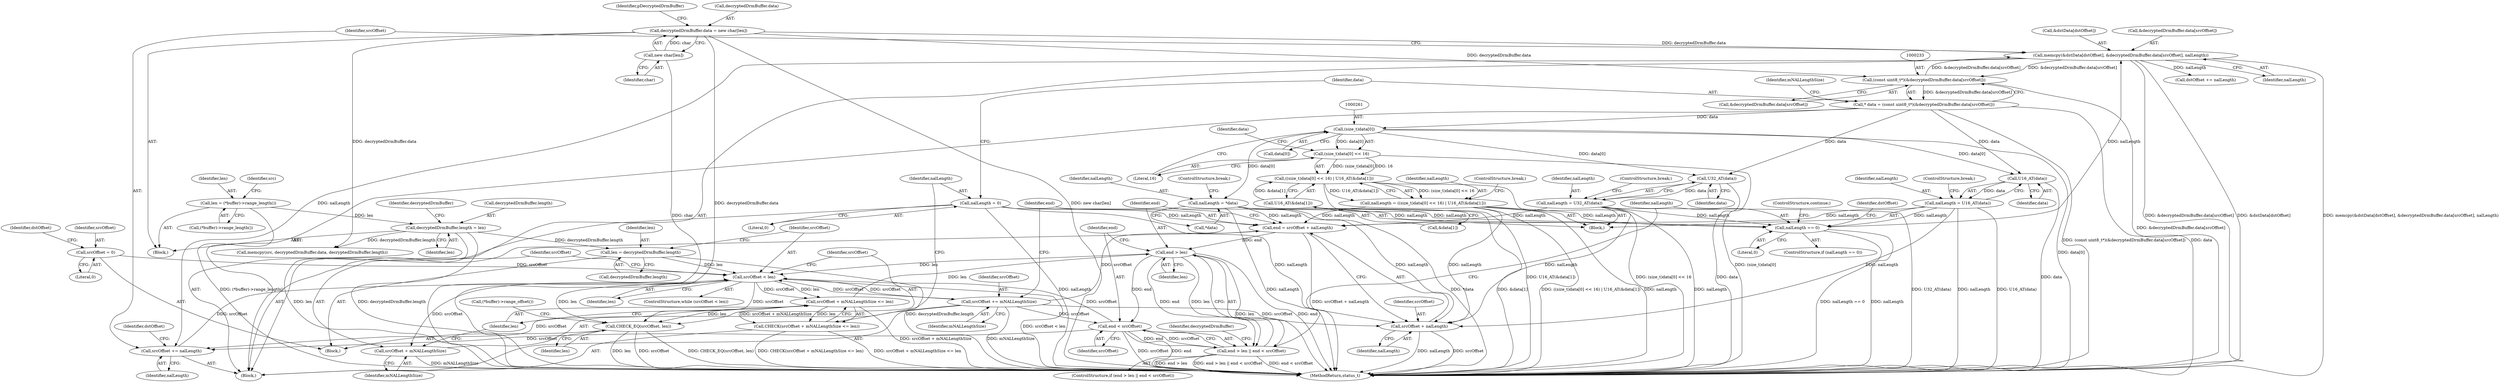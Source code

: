 digraph "0_Android_e248db02fbab2ee9162940bc19f087fd7d96cb9d@integer" {
"1000287" [label="(Call,end = srcOffset + nalLength)"];
"1000283" [label="(Call,srcOffset += mNALLengthSize)"];
"1000215" [label="(Call,srcOffset < len)"];
"1000364" [label="(Call,srcOffset += nalLength)"];
"1000352" [label="(Call,memcpy(&dstData[dstOffset], &decryptedDrmBuffer.data[srcOffset], nalLength))"];
"1000232" [label="(Call,(const uint8_t*)(&decryptedDrmBuffer.data[srcOffset]))"];
"1000136" [label="(Call,decryptedDrmBuffer.data = new char[len])"];
"1000140" [label="(Call,new char[len])"];
"1000317" [label="(Call,nalLength == 0)"];
"1000273" [label="(Call,nalLength = U32_AT(data))"];
"1000275" [label="(Call,U32_AT(data))"];
"1000230" [label="(Call,* data = (const uint8_t*)(&decryptedDrmBuffer.data[srcOffset]))"];
"1000260" [label="(Call,(size_t)data[0])"];
"1000256" [label="(Call,nalLength = ((size_t)data[0] << 16) | U16_AT(&data[1]))"];
"1000258" [label="(Call,((size_t)data[0] << 16) | U16_AT(&data[1]))"];
"1000259" [label="(Call,(size_t)data[0] << 16)"];
"1000266" [label="(Call,U16_AT(&data[1]))"];
"1000244" [label="(Call,nalLength = *data)"];
"1000250" [label="(Call,nalLength = U16_AT(data))"];
"1000252" [label="(Call,U16_AT(data))"];
"1000226" [label="(Call,nalLength = 0)"];
"1000297" [label="(Call,end < srcOffset)"];
"1000294" [label="(Call,end > len)"];
"1000287" [label="(Call,end = srcOffset + nalLength)"];
"1000220" [label="(Call,srcOffset + mNALLengthSize <= len)"];
"1000202" [label="(Call,srcOffset = 0)"];
"1000209" [label="(Call,len = decryptedDrmBuffer.length)"];
"1000131" [label="(Call,decryptedDrmBuffer.length = len)"];
"1000118" [label="(Call,len = (*buffer)->range_length())"];
"1000219" [label="(Call,CHECK(srcOffset + mNALLengthSize <= len))"];
"1000370" [label="(Call,CHECK_EQ(srcOffset, len))"];
"1000221" [label="(Call,srcOffset + mNALLengthSize)"];
"1000289" [label="(Call,srcOffset + nalLength)"];
"1000293" [label="(Call,end > len || end < srcOffset)"];
"1000203" [label="(Identifier,srcOffset)"];
"1000246" [label="(Call,*data)"];
"1000248" [label="(ControlStructure,break;)"];
"1000232" [label="(Call,(const uint8_t*)(&decryptedDrmBuffer.data[srcOffset]))"];
"1000296" [label="(Identifier,len)"];
"1000292" [label="(ControlStructure,if (end > len || end < srcOffset))"];
"1000257" [label="(Identifier,nalLength)"];
"1000298" [label="(Identifier,end)"];
"1000252" [label="(Call,U16_AT(data))"];
"1000262" [label="(Call,data[0])"];
"1000204" [label="(Literal,0)"];
"1000194" [label="(Block,)"];
"1000367" [label="(Call,dstOffset += nalLength)"];
"1000131" [label="(Call,decryptedDrmBuffer.length = len)"];
"1000215" [label="(Call,srcOffset < len)"];
"1000363" [label="(Identifier,nalLength)"];
"1000366" [label="(Identifier,nalLength)"];
"1000245" [label="(Identifier,nalLength)"];
"1000224" [label="(Identifier,len)"];
"1000271" [label="(ControlStructure,break;)"];
"1000140" [label="(Call,new char[len])"];
"1000276" [label="(Identifier,data)"];
"1000269" [label="(Identifier,data)"];
"1000141" [label="(Identifier,char)"];
"1000295" [label="(Identifier,end)"];
"1000136" [label="(Call,decryptedDrmBuffer.data = new char[len])"];
"1000284" [label="(Identifier,srcOffset)"];
"1000103" [label="(Block,)"];
"1000223" [label="(Identifier,mNALLengthSize)"];
"1000291" [label="(Identifier,nalLength)"];
"1000207" [label="(Identifier,dstOffset)"];
"1000138" [label="(Identifier,decryptedDrmBuffer)"];
"1000277" [label="(ControlStructure,break;)"];
"1000260" [label="(Call,(size_t)data[0])"];
"1000287" [label="(Call,end = srcOffset + nalLength)"];
"1000244" [label="(Call,nalLength = *data)"];
"1000251" [label="(Identifier,nalLength)"];
"1000221" [label="(Call,srcOffset + mNALLengthSize)"];
"1000144" [label="(Identifier,pDecryptedDrmBuffer)"];
"1000135" [label="(Identifier,len)"];
"1000273" [label="(Call,nalLength = U32_AT(data))"];
"1000119" [label="(Identifier,len)"];
"1000230" [label="(Call,* data = (const uint8_t*)(&decryptedDrmBuffer.data[srcOffset]))"];
"1000220" [label="(Call,srcOffset + mNALLengthSize <= len)"];
"1000217" [label="(Identifier,len)"];
"1000303" [label="(Identifier,decryptedDrmBuffer)"];
"1000289" [label="(Call,srcOffset + nalLength)"];
"1000371" [label="(Identifier,srcOffset)"];
"1000299" [label="(Identifier,srcOffset)"];
"1000226" [label="(Call,nalLength = 0)"];
"1000290" [label="(Identifier,srcOffset)"];
"1000267" [label="(Call,&data[1])"];
"1000372" [label="(Identifier,len)"];
"1000368" [label="(Identifier,dstOffset)"];
"1000218" [label="(Block,)"];
"1000210" [label="(Identifier,len)"];
"1000123" [label="(Identifier,src)"];
"1000219" [label="(Call,CHECK(srcOffset + mNALLengthSize <= len))"];
"1000202" [label="(Call,srcOffset = 0)"];
"1000316" [label="(ControlStructure,if (nalLength == 0))"];
"1000137" [label="(Call,decryptedDrmBuffer.data)"];
"1000374" [label="(Call,(*buffer)->range_offset())"];
"1000250" [label="(Call,nalLength = U16_AT(data))"];
"1000297" [label="(Call,end < srcOffset)"];
"1000285" [label="(Identifier,mNALLengthSize)"];
"1000222" [label="(Identifier,srcOffset)"];
"1000256" [label="(Call,nalLength = ((size_t)data[0] << 16) | U16_AT(&data[1]))"];
"1000231" [label="(Identifier,data)"];
"1000357" [label="(Call,&decryptedDrmBuffer.data[srcOffset])"];
"1000254" [label="(ControlStructure,break;)"];
"1000234" [label="(Call,&decryptedDrmBuffer.data[srcOffset])"];
"1000211" [label="(Call,decryptedDrmBuffer.length)"];
"1000209" [label="(Call,len = decryptedDrmBuffer.length)"];
"1000317" [label="(Call,nalLength == 0)"];
"1000259" [label="(Call,(size_t)data[0] << 16)"];
"1000321" [label="(ControlStructure,continue;)"];
"1000118" [label="(Call,len = (*buffer)->range_length())"];
"1000365" [label="(Identifier,srcOffset)"];
"1000378" [label="(Call,memcpy(src, decryptedDrmBuffer.data, decryptedDrmBuffer.length))"];
"1000275" [label="(Call,U32_AT(data))"];
"1000120" [label="(Call,(*buffer)->range_length())"];
"1000352" [label="(Call,memcpy(&dstData[dstOffset], &decryptedDrmBuffer.data[srcOffset], nalLength))"];
"1000283" [label="(Call,srcOffset += mNALLengthSize)"];
"1000258" [label="(Call,((size_t)data[0] << 16) | U16_AT(&data[1]))"];
"1000216" [label="(Identifier,srcOffset)"];
"1000318" [label="(Identifier,nalLength)"];
"1000319" [label="(Literal,0)"];
"1000325" [label="(Identifier,dstOffset)"];
"1000132" [label="(Call,decryptedDrmBuffer.length)"];
"1000353" [label="(Call,&dstData[dstOffset])"];
"1000242" [label="(Block,)"];
"1000406" [label="(MethodReturn,status_t)"];
"1000265" [label="(Literal,16)"];
"1000294" [label="(Call,end > len)"];
"1000274" [label="(Identifier,nalLength)"];
"1000241" [label="(Identifier,mNALLengthSize)"];
"1000227" [label="(Identifier,nalLength)"];
"1000293" [label="(Call,end > len || end < srcOffset)"];
"1000288" [label="(Identifier,end)"];
"1000228" [label="(Literal,0)"];
"1000364" [label="(Call,srcOffset += nalLength)"];
"1000253" [label="(Identifier,data)"];
"1000266" [label="(Call,U16_AT(&data[1]))"];
"1000214" [label="(ControlStructure,while (srcOffset < len))"];
"1000370" [label="(Call,CHECK_EQ(srcOffset, len))"];
"1000287" -> "1000218"  [label="AST: "];
"1000287" -> "1000289"  [label="CFG: "];
"1000288" -> "1000287"  [label="AST: "];
"1000289" -> "1000287"  [label="AST: "];
"1000295" -> "1000287"  [label="CFG: "];
"1000287" -> "1000406"  [label="DDG: srcOffset + nalLength"];
"1000283" -> "1000287"  [label="DDG: srcOffset"];
"1000273" -> "1000287"  [label="DDG: nalLength"];
"1000256" -> "1000287"  [label="DDG: nalLength"];
"1000244" -> "1000287"  [label="DDG: nalLength"];
"1000250" -> "1000287"  [label="DDG: nalLength"];
"1000226" -> "1000287"  [label="DDG: nalLength"];
"1000287" -> "1000294"  [label="DDG: end"];
"1000283" -> "1000218"  [label="AST: "];
"1000283" -> "1000285"  [label="CFG: "];
"1000284" -> "1000283"  [label="AST: "];
"1000285" -> "1000283"  [label="AST: "];
"1000288" -> "1000283"  [label="CFG: "];
"1000283" -> "1000406"  [label="DDG: mNALLengthSize"];
"1000283" -> "1000215"  [label="DDG: srcOffset"];
"1000215" -> "1000283"  [label="DDG: srcOffset"];
"1000283" -> "1000289"  [label="DDG: srcOffset"];
"1000283" -> "1000297"  [label="DDG: srcOffset"];
"1000283" -> "1000364"  [label="DDG: srcOffset"];
"1000215" -> "1000214"  [label="AST: "];
"1000215" -> "1000217"  [label="CFG: "];
"1000216" -> "1000215"  [label="AST: "];
"1000217" -> "1000215"  [label="AST: "];
"1000222" -> "1000215"  [label="CFG: "];
"1000371" -> "1000215"  [label="CFG: "];
"1000215" -> "1000406"  [label="DDG: srcOffset < len"];
"1000364" -> "1000215"  [label="DDG: srcOffset"];
"1000297" -> "1000215"  [label="DDG: srcOffset"];
"1000202" -> "1000215"  [label="DDG: srcOffset"];
"1000209" -> "1000215"  [label="DDG: len"];
"1000294" -> "1000215"  [label="DDG: len"];
"1000215" -> "1000220"  [label="DDG: srcOffset"];
"1000215" -> "1000220"  [label="DDG: len"];
"1000215" -> "1000221"  [label="DDG: srcOffset"];
"1000215" -> "1000370"  [label="DDG: srcOffset"];
"1000215" -> "1000370"  [label="DDG: len"];
"1000364" -> "1000218"  [label="AST: "];
"1000364" -> "1000366"  [label="CFG: "];
"1000365" -> "1000364"  [label="AST: "];
"1000366" -> "1000364"  [label="AST: "];
"1000368" -> "1000364"  [label="CFG: "];
"1000352" -> "1000364"  [label="DDG: nalLength"];
"1000297" -> "1000364"  [label="DDG: srcOffset"];
"1000352" -> "1000218"  [label="AST: "];
"1000352" -> "1000363"  [label="CFG: "];
"1000353" -> "1000352"  [label="AST: "];
"1000357" -> "1000352"  [label="AST: "];
"1000363" -> "1000352"  [label="AST: "];
"1000365" -> "1000352"  [label="CFG: "];
"1000352" -> "1000406"  [label="DDG: &decryptedDrmBuffer.data[srcOffset]"];
"1000352" -> "1000406"  [label="DDG: &dstData[dstOffset]"];
"1000352" -> "1000406"  [label="DDG: memcpy(&dstData[dstOffset], &decryptedDrmBuffer.data[srcOffset], nalLength)"];
"1000352" -> "1000232"  [label="DDG: &decryptedDrmBuffer.data[srcOffset]"];
"1000232" -> "1000352"  [label="DDG: &decryptedDrmBuffer.data[srcOffset]"];
"1000136" -> "1000352"  [label="DDG: decryptedDrmBuffer.data"];
"1000317" -> "1000352"  [label="DDG: nalLength"];
"1000352" -> "1000367"  [label="DDG: nalLength"];
"1000232" -> "1000230"  [label="AST: "];
"1000232" -> "1000234"  [label="CFG: "];
"1000233" -> "1000232"  [label="AST: "];
"1000234" -> "1000232"  [label="AST: "];
"1000230" -> "1000232"  [label="CFG: "];
"1000232" -> "1000406"  [label="DDG: &decryptedDrmBuffer.data[srcOffset]"];
"1000232" -> "1000230"  [label="DDG: &decryptedDrmBuffer.data[srcOffset]"];
"1000136" -> "1000232"  [label="DDG: decryptedDrmBuffer.data"];
"1000136" -> "1000103"  [label="AST: "];
"1000136" -> "1000140"  [label="CFG: "];
"1000137" -> "1000136"  [label="AST: "];
"1000140" -> "1000136"  [label="AST: "];
"1000144" -> "1000136"  [label="CFG: "];
"1000136" -> "1000406"  [label="DDG: new char[len]"];
"1000136" -> "1000406"  [label="DDG: decryptedDrmBuffer.data"];
"1000140" -> "1000136"  [label="DDG: char"];
"1000136" -> "1000378"  [label="DDG: decryptedDrmBuffer.data"];
"1000140" -> "1000141"  [label="CFG: "];
"1000141" -> "1000140"  [label="AST: "];
"1000140" -> "1000406"  [label="DDG: char"];
"1000317" -> "1000316"  [label="AST: "];
"1000317" -> "1000319"  [label="CFG: "];
"1000318" -> "1000317"  [label="AST: "];
"1000319" -> "1000317"  [label="AST: "];
"1000321" -> "1000317"  [label="CFG: "];
"1000325" -> "1000317"  [label="CFG: "];
"1000317" -> "1000406"  [label="DDG: nalLength"];
"1000317" -> "1000406"  [label="DDG: nalLength == 0"];
"1000273" -> "1000317"  [label="DDG: nalLength"];
"1000256" -> "1000317"  [label="DDG: nalLength"];
"1000244" -> "1000317"  [label="DDG: nalLength"];
"1000250" -> "1000317"  [label="DDG: nalLength"];
"1000226" -> "1000317"  [label="DDG: nalLength"];
"1000273" -> "1000242"  [label="AST: "];
"1000273" -> "1000275"  [label="CFG: "];
"1000274" -> "1000273"  [label="AST: "];
"1000275" -> "1000273"  [label="AST: "];
"1000277" -> "1000273"  [label="CFG: "];
"1000273" -> "1000406"  [label="DDG: U32_AT(data)"];
"1000273" -> "1000406"  [label="DDG: nalLength"];
"1000275" -> "1000273"  [label="DDG: data"];
"1000273" -> "1000289"  [label="DDG: nalLength"];
"1000275" -> "1000276"  [label="CFG: "];
"1000276" -> "1000275"  [label="AST: "];
"1000275" -> "1000406"  [label="DDG: data"];
"1000230" -> "1000275"  [label="DDG: data"];
"1000260" -> "1000275"  [label="DDG: data[0]"];
"1000230" -> "1000218"  [label="AST: "];
"1000231" -> "1000230"  [label="AST: "];
"1000241" -> "1000230"  [label="CFG: "];
"1000230" -> "1000406"  [label="DDG: data"];
"1000230" -> "1000406"  [label="DDG: (const uint8_t*)(&decryptedDrmBuffer.data[srcOffset])"];
"1000230" -> "1000252"  [label="DDG: data"];
"1000230" -> "1000260"  [label="DDG: data"];
"1000260" -> "1000259"  [label="AST: "];
"1000260" -> "1000262"  [label="CFG: "];
"1000261" -> "1000260"  [label="AST: "];
"1000262" -> "1000260"  [label="AST: "];
"1000265" -> "1000260"  [label="CFG: "];
"1000260" -> "1000406"  [label="DDG: data[0]"];
"1000260" -> "1000244"  [label="DDG: data[0]"];
"1000260" -> "1000252"  [label="DDG: data[0]"];
"1000260" -> "1000259"  [label="DDG: data[0]"];
"1000256" -> "1000242"  [label="AST: "];
"1000256" -> "1000258"  [label="CFG: "];
"1000257" -> "1000256"  [label="AST: "];
"1000258" -> "1000256"  [label="AST: "];
"1000271" -> "1000256"  [label="CFG: "];
"1000256" -> "1000406"  [label="DDG: ((size_t)data[0] << 16) | U16_AT(&data[1])"];
"1000256" -> "1000406"  [label="DDG: nalLength"];
"1000258" -> "1000256"  [label="DDG: (size_t)data[0] << 16"];
"1000258" -> "1000256"  [label="DDG: U16_AT(&data[1])"];
"1000256" -> "1000289"  [label="DDG: nalLength"];
"1000258" -> "1000266"  [label="CFG: "];
"1000259" -> "1000258"  [label="AST: "];
"1000266" -> "1000258"  [label="AST: "];
"1000258" -> "1000406"  [label="DDG: (size_t)data[0] << 16"];
"1000258" -> "1000406"  [label="DDG: U16_AT(&data[1])"];
"1000259" -> "1000258"  [label="DDG: (size_t)data[0]"];
"1000259" -> "1000258"  [label="DDG: 16"];
"1000266" -> "1000258"  [label="DDG: &data[1]"];
"1000259" -> "1000265"  [label="CFG: "];
"1000265" -> "1000259"  [label="AST: "];
"1000269" -> "1000259"  [label="CFG: "];
"1000259" -> "1000406"  [label="DDG: (size_t)data[0]"];
"1000266" -> "1000267"  [label="CFG: "];
"1000267" -> "1000266"  [label="AST: "];
"1000266" -> "1000406"  [label="DDG: &data[1]"];
"1000244" -> "1000242"  [label="AST: "];
"1000244" -> "1000246"  [label="CFG: "];
"1000245" -> "1000244"  [label="AST: "];
"1000246" -> "1000244"  [label="AST: "];
"1000248" -> "1000244"  [label="CFG: "];
"1000244" -> "1000406"  [label="DDG: nalLength"];
"1000244" -> "1000406"  [label="DDG: *data"];
"1000244" -> "1000289"  [label="DDG: nalLength"];
"1000250" -> "1000242"  [label="AST: "];
"1000250" -> "1000252"  [label="CFG: "];
"1000251" -> "1000250"  [label="AST: "];
"1000252" -> "1000250"  [label="AST: "];
"1000254" -> "1000250"  [label="CFG: "];
"1000250" -> "1000406"  [label="DDG: nalLength"];
"1000250" -> "1000406"  [label="DDG: U16_AT(data)"];
"1000252" -> "1000250"  [label="DDG: data"];
"1000250" -> "1000289"  [label="DDG: nalLength"];
"1000252" -> "1000253"  [label="CFG: "];
"1000253" -> "1000252"  [label="AST: "];
"1000252" -> "1000406"  [label="DDG: data"];
"1000226" -> "1000218"  [label="AST: "];
"1000226" -> "1000228"  [label="CFG: "];
"1000227" -> "1000226"  [label="AST: "];
"1000228" -> "1000226"  [label="AST: "];
"1000231" -> "1000226"  [label="CFG: "];
"1000226" -> "1000406"  [label="DDG: nalLength"];
"1000226" -> "1000289"  [label="DDG: nalLength"];
"1000297" -> "1000293"  [label="AST: "];
"1000297" -> "1000299"  [label="CFG: "];
"1000298" -> "1000297"  [label="AST: "];
"1000299" -> "1000297"  [label="AST: "];
"1000293" -> "1000297"  [label="CFG: "];
"1000297" -> "1000406"  [label="DDG: end"];
"1000297" -> "1000406"  [label="DDG: srcOffset"];
"1000297" -> "1000293"  [label="DDG: end"];
"1000297" -> "1000293"  [label="DDG: srcOffset"];
"1000294" -> "1000297"  [label="DDG: end"];
"1000294" -> "1000293"  [label="AST: "];
"1000294" -> "1000296"  [label="CFG: "];
"1000295" -> "1000294"  [label="AST: "];
"1000296" -> "1000294"  [label="AST: "];
"1000298" -> "1000294"  [label="CFG: "];
"1000293" -> "1000294"  [label="CFG: "];
"1000294" -> "1000406"  [label="DDG: len"];
"1000294" -> "1000406"  [label="DDG: end"];
"1000294" -> "1000293"  [label="DDG: end"];
"1000294" -> "1000293"  [label="DDG: len"];
"1000220" -> "1000294"  [label="DDG: len"];
"1000220" -> "1000219"  [label="AST: "];
"1000220" -> "1000224"  [label="CFG: "];
"1000221" -> "1000220"  [label="AST: "];
"1000224" -> "1000220"  [label="AST: "];
"1000219" -> "1000220"  [label="CFG: "];
"1000220" -> "1000406"  [label="DDG: srcOffset + mNALLengthSize"];
"1000220" -> "1000219"  [label="DDG: srcOffset + mNALLengthSize"];
"1000220" -> "1000219"  [label="DDG: len"];
"1000220" -> "1000370"  [label="DDG: len"];
"1000202" -> "1000194"  [label="AST: "];
"1000202" -> "1000204"  [label="CFG: "];
"1000203" -> "1000202"  [label="AST: "];
"1000204" -> "1000202"  [label="AST: "];
"1000207" -> "1000202"  [label="CFG: "];
"1000209" -> "1000194"  [label="AST: "];
"1000209" -> "1000211"  [label="CFG: "];
"1000210" -> "1000209"  [label="AST: "];
"1000211" -> "1000209"  [label="AST: "];
"1000216" -> "1000209"  [label="CFG: "];
"1000209" -> "1000406"  [label="DDG: decryptedDrmBuffer.length"];
"1000131" -> "1000209"  [label="DDG: decryptedDrmBuffer.length"];
"1000131" -> "1000103"  [label="AST: "];
"1000131" -> "1000135"  [label="CFG: "];
"1000132" -> "1000131"  [label="AST: "];
"1000135" -> "1000131"  [label="AST: "];
"1000138" -> "1000131"  [label="CFG: "];
"1000131" -> "1000406"  [label="DDG: decryptedDrmBuffer.length"];
"1000131" -> "1000406"  [label="DDG: len"];
"1000118" -> "1000131"  [label="DDG: len"];
"1000131" -> "1000378"  [label="DDG: decryptedDrmBuffer.length"];
"1000118" -> "1000103"  [label="AST: "];
"1000118" -> "1000120"  [label="CFG: "];
"1000119" -> "1000118"  [label="AST: "];
"1000120" -> "1000118"  [label="AST: "];
"1000123" -> "1000118"  [label="CFG: "];
"1000118" -> "1000406"  [label="DDG: (*buffer)->range_length()"];
"1000219" -> "1000218"  [label="AST: "];
"1000227" -> "1000219"  [label="CFG: "];
"1000219" -> "1000406"  [label="DDG: CHECK(srcOffset + mNALLengthSize <= len)"];
"1000219" -> "1000406"  [label="DDG: srcOffset + mNALLengthSize <= len"];
"1000370" -> "1000194"  [label="AST: "];
"1000370" -> "1000372"  [label="CFG: "];
"1000371" -> "1000370"  [label="AST: "];
"1000372" -> "1000370"  [label="AST: "];
"1000374" -> "1000370"  [label="CFG: "];
"1000370" -> "1000406"  [label="DDG: CHECK_EQ(srcOffset, len)"];
"1000370" -> "1000406"  [label="DDG: len"];
"1000370" -> "1000406"  [label="DDG: srcOffset"];
"1000221" -> "1000223"  [label="CFG: "];
"1000222" -> "1000221"  [label="AST: "];
"1000223" -> "1000221"  [label="AST: "];
"1000224" -> "1000221"  [label="CFG: "];
"1000221" -> "1000406"  [label="DDG: mNALLengthSize"];
"1000289" -> "1000291"  [label="CFG: "];
"1000290" -> "1000289"  [label="AST: "];
"1000291" -> "1000289"  [label="AST: "];
"1000289" -> "1000406"  [label="DDG: nalLength"];
"1000289" -> "1000406"  [label="DDG: srcOffset"];
"1000293" -> "1000292"  [label="AST: "];
"1000303" -> "1000293"  [label="CFG: "];
"1000318" -> "1000293"  [label="CFG: "];
"1000293" -> "1000406"  [label="DDG: end > len"];
"1000293" -> "1000406"  [label="DDG: end > len || end < srcOffset"];
"1000293" -> "1000406"  [label="DDG: end < srcOffset"];
}

